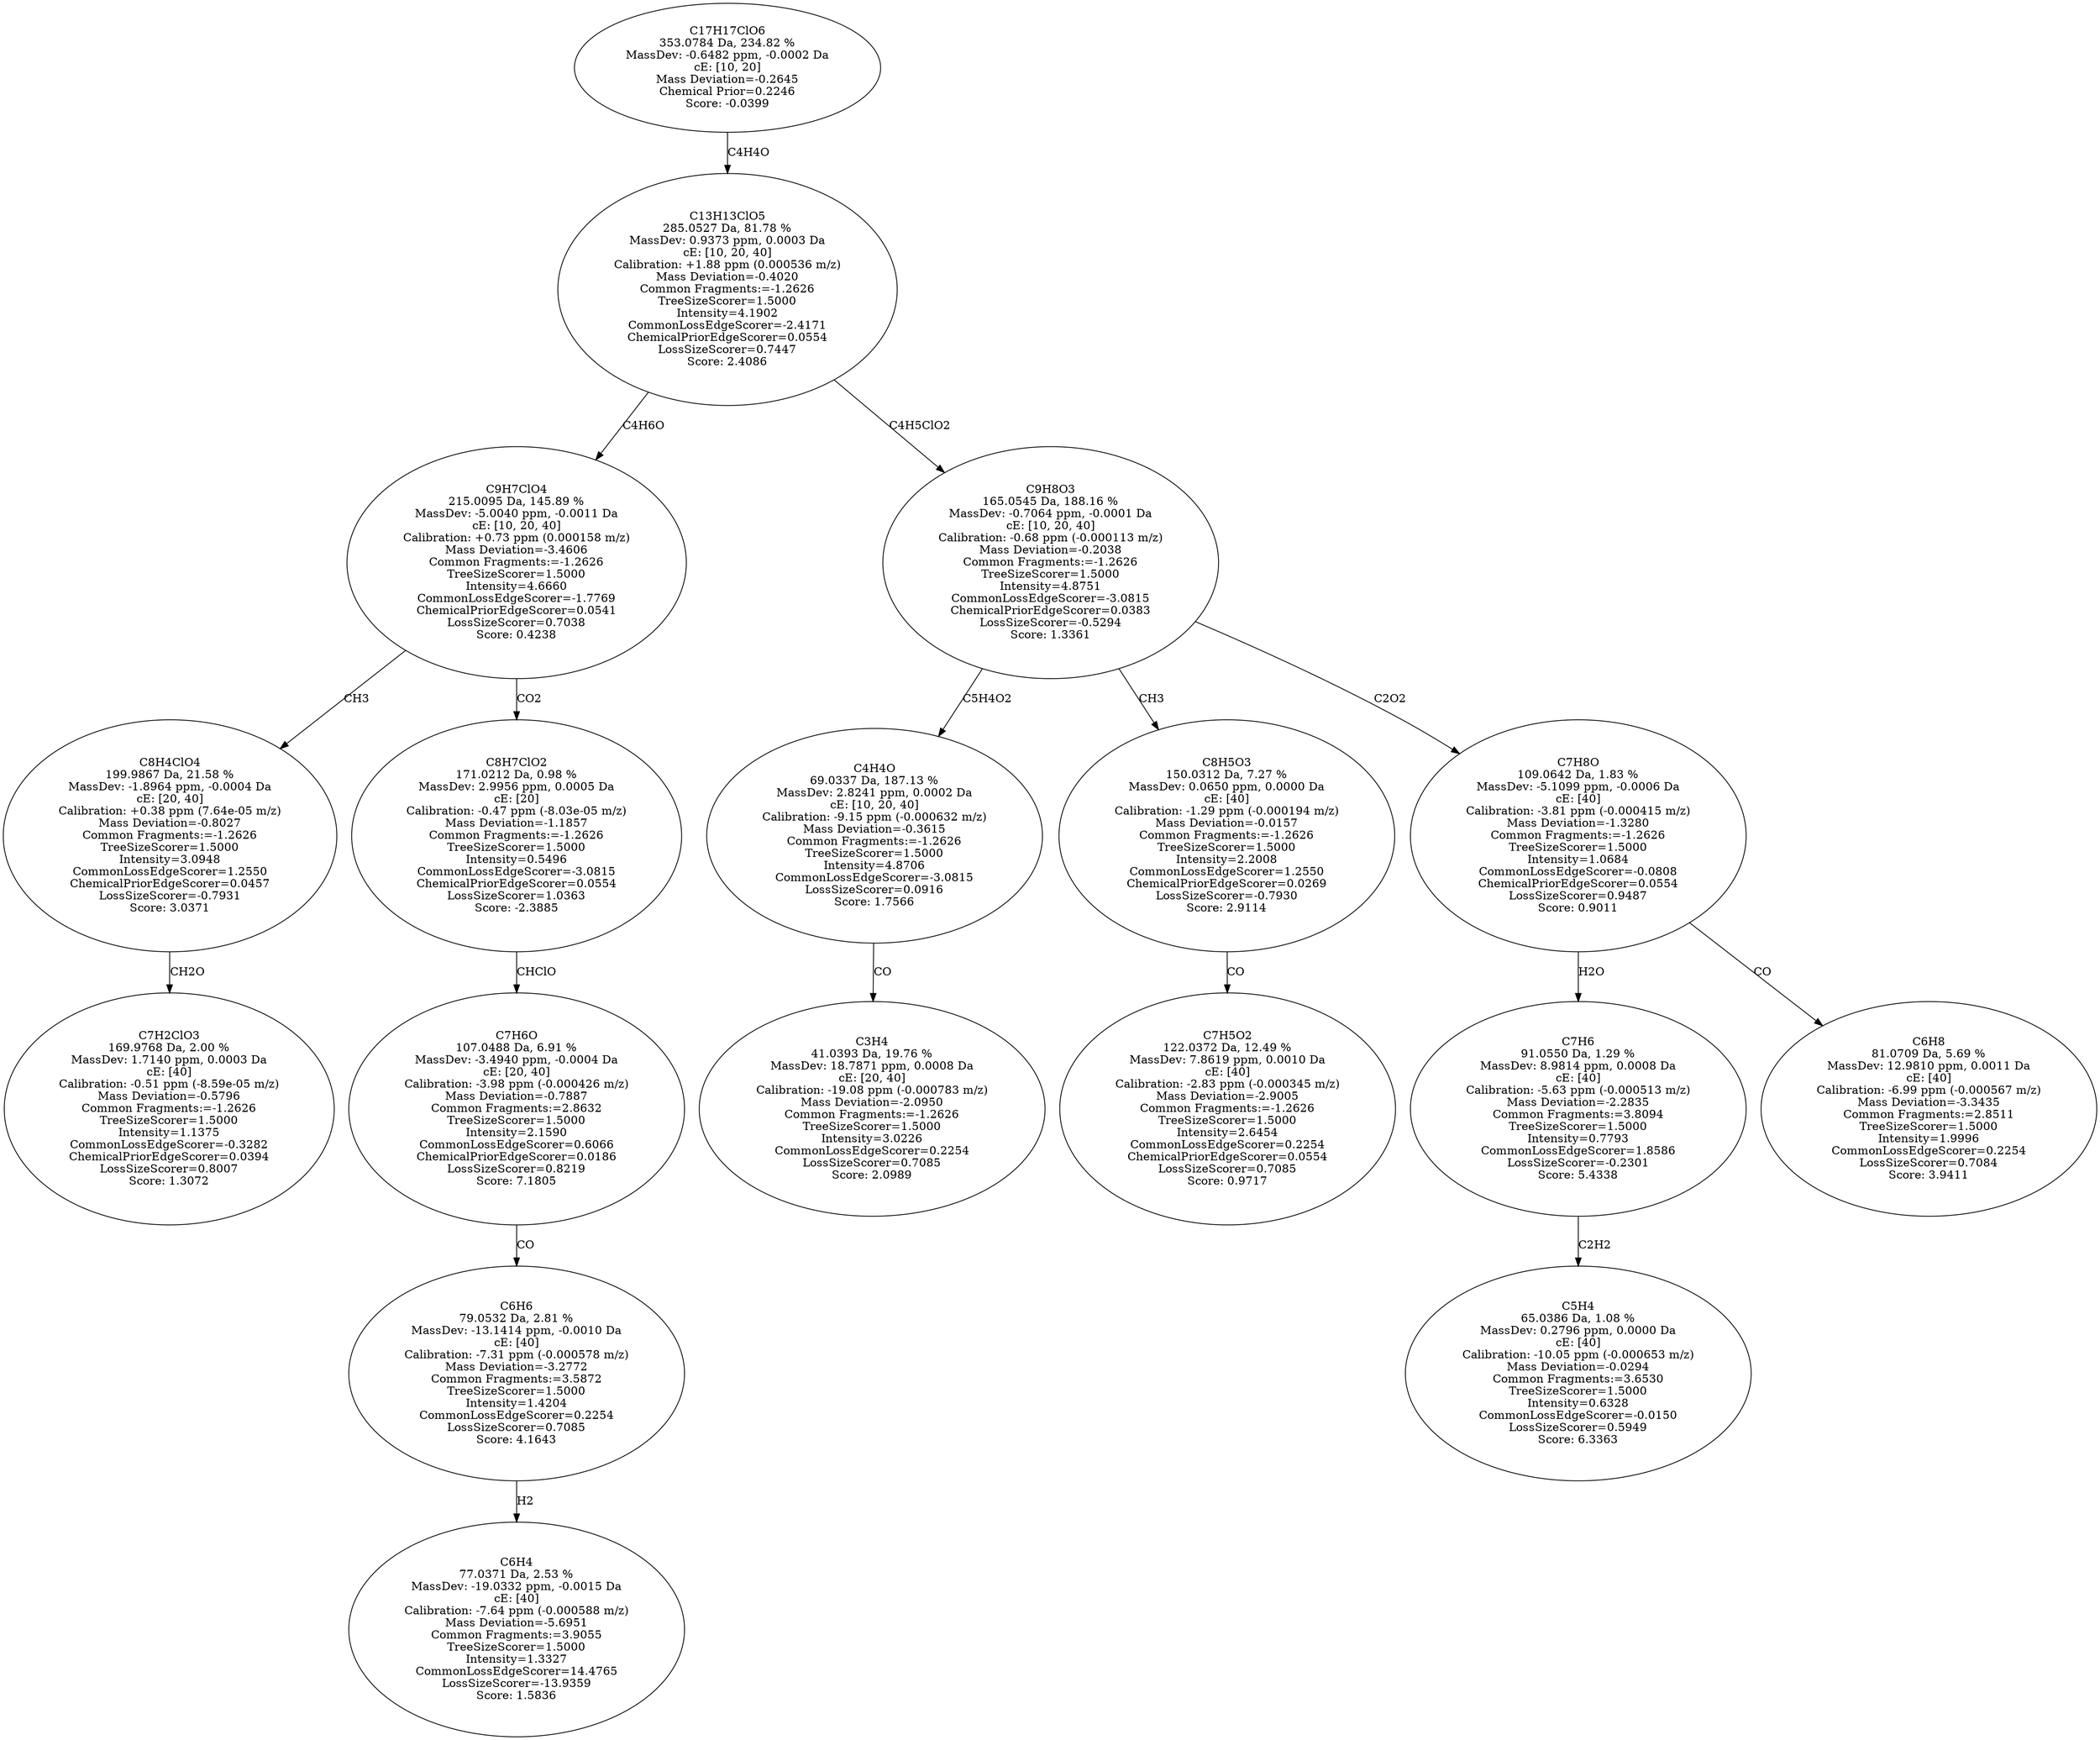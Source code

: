 strict digraph {
v1 [label="C7H2ClO3\n169.9768 Da, 2.00 %\nMassDev: 1.7140 ppm, 0.0003 Da\ncE: [40]\nCalibration: -0.51 ppm (-8.59e-05 m/z)\nMass Deviation=-0.5796\nCommon Fragments:=-1.2626\nTreeSizeScorer=1.5000\nIntensity=1.1375\nCommonLossEdgeScorer=-0.3282\nChemicalPriorEdgeScorer=0.0394\nLossSizeScorer=0.8007\nScore: 1.3072"];
v2 [label="C8H4ClO4\n199.9867 Da, 21.58 %\nMassDev: -1.8964 ppm, -0.0004 Da\ncE: [20, 40]\nCalibration: +0.38 ppm (7.64e-05 m/z)\nMass Deviation=-0.8027\nCommon Fragments:=-1.2626\nTreeSizeScorer=1.5000\nIntensity=3.0948\nCommonLossEdgeScorer=1.2550\nChemicalPriorEdgeScorer=0.0457\nLossSizeScorer=-0.7931\nScore: 3.0371"];
v3 [label="C6H4\n77.0371 Da, 2.53 %\nMassDev: -19.0332 ppm, -0.0015 Da\ncE: [40]\nCalibration: -7.64 ppm (-0.000588 m/z)\nMass Deviation=-5.6951\nCommon Fragments:=3.9055\nTreeSizeScorer=1.5000\nIntensity=1.3327\nCommonLossEdgeScorer=14.4765\nLossSizeScorer=-13.9359\nScore: 1.5836"];
v4 [label="C6H6\n79.0532 Da, 2.81 %\nMassDev: -13.1414 ppm, -0.0010 Da\ncE: [40]\nCalibration: -7.31 ppm (-0.000578 m/z)\nMass Deviation=-3.2772\nCommon Fragments:=3.5872\nTreeSizeScorer=1.5000\nIntensity=1.4204\nCommonLossEdgeScorer=0.2254\nLossSizeScorer=0.7085\nScore: 4.1643"];
v5 [label="C7H6O\n107.0488 Da, 6.91 %\nMassDev: -3.4940 ppm, -0.0004 Da\ncE: [20, 40]\nCalibration: -3.98 ppm (-0.000426 m/z)\nMass Deviation=-0.7887\nCommon Fragments:=2.8632\nTreeSizeScorer=1.5000\nIntensity=2.1590\nCommonLossEdgeScorer=0.6066\nChemicalPriorEdgeScorer=0.0186\nLossSizeScorer=0.8219\nScore: 7.1805"];
v6 [label="C8H7ClO2\n171.0212 Da, 0.98 %\nMassDev: 2.9956 ppm, 0.0005 Da\ncE: [20]\nCalibration: -0.47 ppm (-8.03e-05 m/z)\nMass Deviation=-1.1857\nCommon Fragments:=-1.2626\nTreeSizeScorer=1.5000\nIntensity=0.5496\nCommonLossEdgeScorer=-3.0815\nChemicalPriorEdgeScorer=0.0554\nLossSizeScorer=1.0363\nScore: -2.3885"];
v7 [label="C9H7ClO4\n215.0095 Da, 145.89 %\nMassDev: -5.0040 ppm, -0.0011 Da\ncE: [10, 20, 40]\nCalibration: +0.73 ppm (0.000158 m/z)\nMass Deviation=-3.4606\nCommon Fragments:=-1.2626\nTreeSizeScorer=1.5000\nIntensity=4.6660\nCommonLossEdgeScorer=-1.7769\nChemicalPriorEdgeScorer=0.0541\nLossSizeScorer=0.7038\nScore: 0.4238"];
v8 [label="C3H4\n41.0393 Da, 19.76 %\nMassDev: 18.7871 ppm, 0.0008 Da\ncE: [20, 40]\nCalibration: -19.08 ppm (-0.000783 m/z)\nMass Deviation=-2.0950\nCommon Fragments:=-1.2626\nTreeSizeScorer=1.5000\nIntensity=3.0226\nCommonLossEdgeScorer=0.2254\nLossSizeScorer=0.7085\nScore: 2.0989"];
v9 [label="C4H4O\n69.0337 Da, 187.13 %\nMassDev: 2.8241 ppm, 0.0002 Da\ncE: [10, 20, 40]\nCalibration: -9.15 ppm (-0.000632 m/z)\nMass Deviation=-0.3615\nCommon Fragments:=-1.2626\nTreeSizeScorer=1.5000\nIntensity=4.8706\nCommonLossEdgeScorer=-3.0815\nLossSizeScorer=0.0916\nScore: 1.7566"];
v10 [label="C7H5O2\n122.0372 Da, 12.49 %\nMassDev: 7.8619 ppm, 0.0010 Da\ncE: [40]\nCalibration: -2.83 ppm (-0.000345 m/z)\nMass Deviation=-2.9005\nCommon Fragments:=-1.2626\nTreeSizeScorer=1.5000\nIntensity=2.6454\nCommonLossEdgeScorer=0.2254\nChemicalPriorEdgeScorer=0.0554\nLossSizeScorer=0.7085\nScore: 0.9717"];
v11 [label="C8H5O3\n150.0312 Da, 7.27 %\nMassDev: 0.0650 ppm, 0.0000 Da\ncE: [40]\nCalibration: -1.29 ppm (-0.000194 m/z)\nMass Deviation=-0.0157\nCommon Fragments:=-1.2626\nTreeSizeScorer=1.5000\nIntensity=2.2008\nCommonLossEdgeScorer=1.2550\nChemicalPriorEdgeScorer=0.0269\nLossSizeScorer=-0.7930\nScore: 2.9114"];
v12 [label="C5H4\n65.0386 Da, 1.08 %\nMassDev: 0.2796 ppm, 0.0000 Da\ncE: [40]\nCalibration: -10.05 ppm (-0.000653 m/z)\nMass Deviation=-0.0294\nCommon Fragments:=3.6530\nTreeSizeScorer=1.5000\nIntensity=0.6328\nCommonLossEdgeScorer=-0.0150\nLossSizeScorer=0.5949\nScore: 6.3363"];
v13 [label="C7H6\n91.0550 Da, 1.29 %\nMassDev: 8.9814 ppm, 0.0008 Da\ncE: [40]\nCalibration: -5.63 ppm (-0.000513 m/z)\nMass Deviation=-2.2835\nCommon Fragments:=3.8094\nTreeSizeScorer=1.5000\nIntensity=0.7793\nCommonLossEdgeScorer=1.8586\nLossSizeScorer=-0.2301\nScore: 5.4338"];
v14 [label="C6H8\n81.0709 Da, 5.69 %\nMassDev: 12.9810 ppm, 0.0011 Da\ncE: [40]\nCalibration: -6.99 ppm (-0.000567 m/z)\nMass Deviation=-3.3435\nCommon Fragments:=2.8511\nTreeSizeScorer=1.5000\nIntensity=1.9996\nCommonLossEdgeScorer=0.2254\nLossSizeScorer=0.7084\nScore: 3.9411"];
v15 [label="C7H8O\n109.0642 Da, 1.83 %\nMassDev: -5.1099 ppm, -0.0006 Da\ncE: [40]\nCalibration: -3.81 ppm (-0.000415 m/z)\nMass Deviation=-1.3280\nCommon Fragments:=-1.2626\nTreeSizeScorer=1.5000\nIntensity=1.0684\nCommonLossEdgeScorer=-0.0808\nChemicalPriorEdgeScorer=0.0554\nLossSizeScorer=0.9487\nScore: 0.9011"];
v16 [label="C9H8O3\n165.0545 Da, 188.16 %\nMassDev: -0.7064 ppm, -0.0001 Da\ncE: [10, 20, 40]\nCalibration: -0.68 ppm (-0.000113 m/z)\nMass Deviation=-0.2038\nCommon Fragments:=-1.2626\nTreeSizeScorer=1.5000\nIntensity=4.8751\nCommonLossEdgeScorer=-3.0815\nChemicalPriorEdgeScorer=0.0383\nLossSizeScorer=-0.5294\nScore: 1.3361"];
v17 [label="C13H13ClO5\n285.0527 Da, 81.78 %\nMassDev: 0.9373 ppm, 0.0003 Da\ncE: [10, 20, 40]\nCalibration: +1.88 ppm (0.000536 m/z)\nMass Deviation=-0.4020\nCommon Fragments:=-1.2626\nTreeSizeScorer=1.5000\nIntensity=4.1902\nCommonLossEdgeScorer=-2.4171\nChemicalPriorEdgeScorer=0.0554\nLossSizeScorer=0.7447\nScore: 2.4086"];
v18 [label="C17H17ClO6\n353.0784 Da, 234.82 %\nMassDev: -0.6482 ppm, -0.0002 Da\ncE: [10, 20]\nMass Deviation=-0.2645\nChemical Prior=0.2246\nScore: -0.0399"];
v2 -> v1 [label="CH2O"];
v7 -> v2 [label="CH3"];
v4 -> v3 [label="H2"];
v5 -> v4 [label="CO"];
v6 -> v5 [label="CHClO"];
v7 -> v6 [label="CO2"];
v17 -> v7 [label="C4H6O"];
v9 -> v8 [label="CO"];
v16 -> v9 [label="C5H4O2"];
v11 -> v10 [label="CO"];
v16 -> v11 [label="CH3"];
v13 -> v12 [label="C2H2"];
v15 -> v13 [label="H2O"];
v15 -> v14 [label="CO"];
v16 -> v15 [label="C2O2"];
v17 -> v16 [label="C4H5ClO2"];
v18 -> v17 [label="C4H4O"];
}